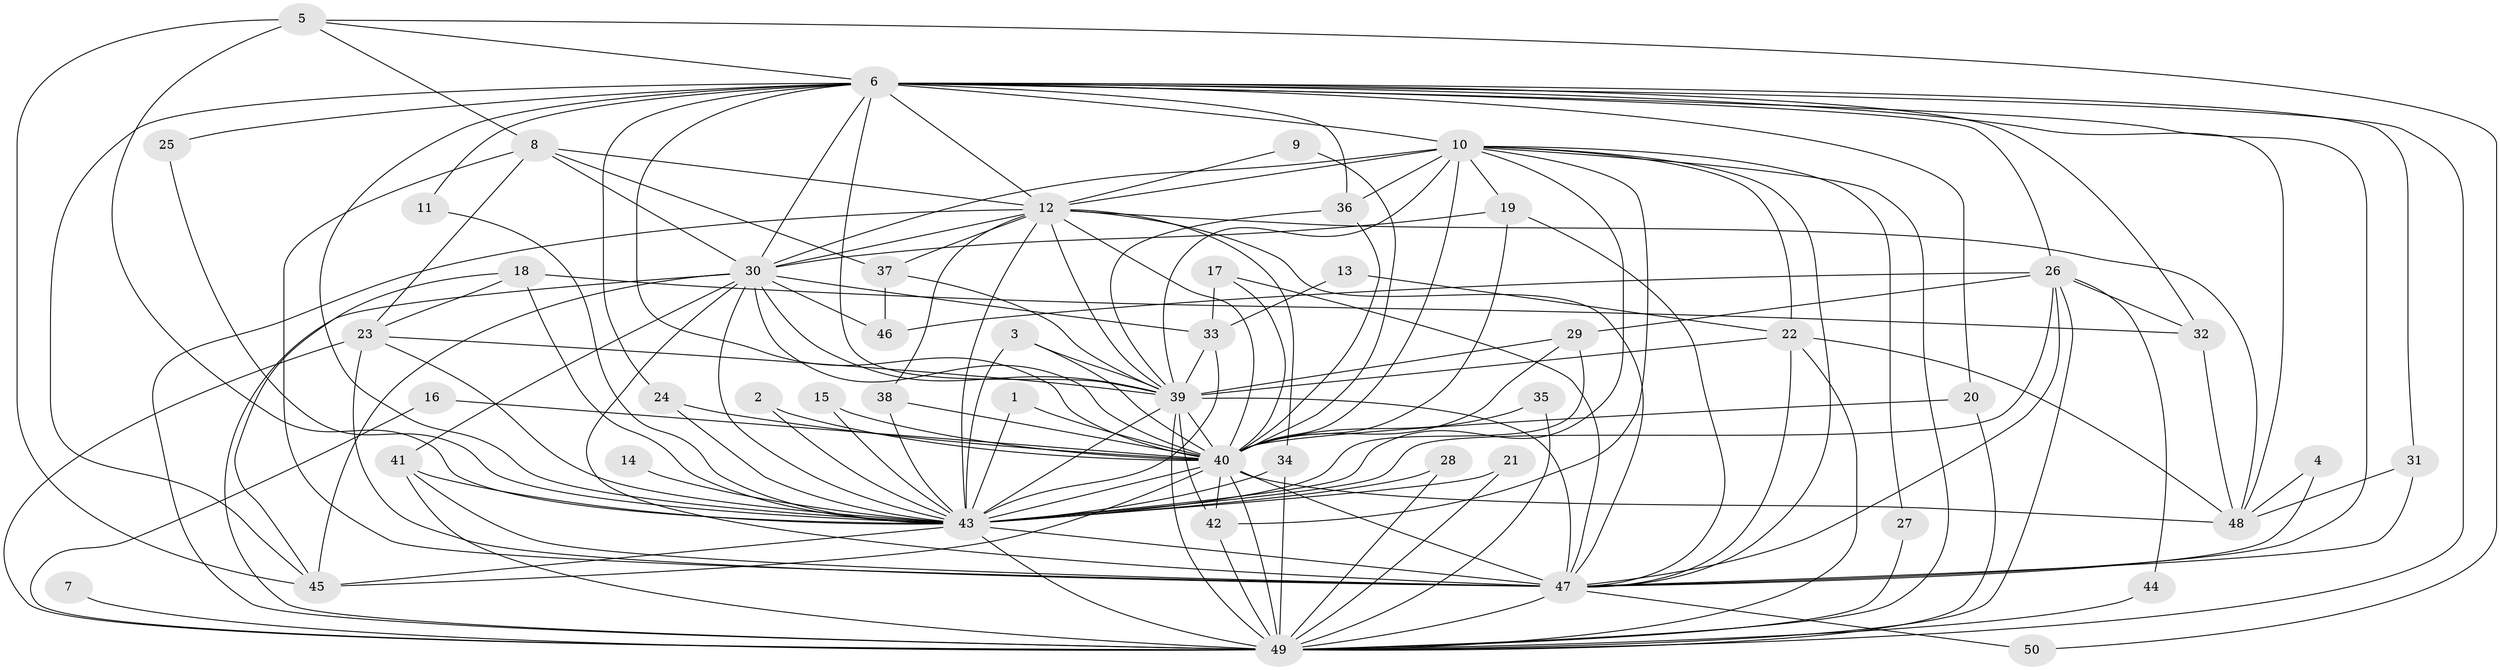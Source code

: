 // original degree distribution, {38: 0.008064516129032258, 23: 0.008064516129032258, 18: 0.008064516129032258, 22: 0.008064516129032258, 15: 0.008064516129032258, 21: 0.008064516129032258, 20: 0.008064516129032258, 27: 0.008064516129032258, 25: 0.008064516129032258, 31: 0.008064516129032258, 3: 0.23387096774193547, 4: 0.056451612903225805, 2: 0.5645161290322581, 5: 0.016129032258064516, 6: 0.03225806451612903, 8: 0.008064516129032258, 9: 0.008064516129032258}
// Generated by graph-tools (version 1.1) at 2025/36/03/04/25 23:36:31]
// undirected, 50 vertices, 153 edges
graph export_dot {
  node [color=gray90,style=filled];
  1;
  2;
  3;
  4;
  5;
  6;
  7;
  8;
  9;
  10;
  11;
  12;
  13;
  14;
  15;
  16;
  17;
  18;
  19;
  20;
  21;
  22;
  23;
  24;
  25;
  26;
  27;
  28;
  29;
  30;
  31;
  32;
  33;
  34;
  35;
  36;
  37;
  38;
  39;
  40;
  41;
  42;
  43;
  44;
  45;
  46;
  47;
  48;
  49;
  50;
  1 -- 40 [weight=1.0];
  1 -- 43 [weight=1.0];
  2 -- 40 [weight=1.0];
  2 -- 43 [weight=1.0];
  3 -- 39 [weight=1.0];
  3 -- 40 [weight=1.0];
  3 -- 43 [weight=1.0];
  4 -- 47 [weight=1.0];
  4 -- 48 [weight=1.0];
  5 -- 6 [weight=1.0];
  5 -- 8 [weight=1.0];
  5 -- 43 [weight=1.0];
  5 -- 45 [weight=2.0];
  5 -- 50 [weight=1.0];
  6 -- 10 [weight=1.0];
  6 -- 11 [weight=1.0];
  6 -- 12 [weight=1.0];
  6 -- 20 [weight=1.0];
  6 -- 24 [weight=1.0];
  6 -- 25 [weight=1.0];
  6 -- 26 [weight=1.0];
  6 -- 30 [weight=2.0];
  6 -- 31 [weight=1.0];
  6 -- 32 [weight=1.0];
  6 -- 36 [weight=1.0];
  6 -- 39 [weight=1.0];
  6 -- 40 [weight=2.0];
  6 -- 43 [weight=1.0];
  6 -- 45 [weight=1.0];
  6 -- 47 [weight=1.0];
  6 -- 48 [weight=1.0];
  6 -- 49 [weight=2.0];
  7 -- 49 [weight=1.0];
  8 -- 12 [weight=1.0];
  8 -- 23 [weight=1.0];
  8 -- 30 [weight=1.0];
  8 -- 37 [weight=1.0];
  8 -- 47 [weight=1.0];
  9 -- 12 [weight=1.0];
  9 -- 40 [weight=2.0];
  10 -- 12 [weight=1.0];
  10 -- 19 [weight=1.0];
  10 -- 22 [weight=1.0];
  10 -- 27 [weight=1.0];
  10 -- 30 [weight=1.0];
  10 -- 36 [weight=1.0];
  10 -- 39 [weight=1.0];
  10 -- 40 [weight=6.0];
  10 -- 42 [weight=1.0];
  10 -- 43 [weight=1.0];
  10 -- 47 [weight=1.0];
  10 -- 49 [weight=2.0];
  11 -- 43 [weight=1.0];
  12 -- 30 [weight=1.0];
  12 -- 34 [weight=1.0];
  12 -- 37 [weight=1.0];
  12 -- 38 [weight=1.0];
  12 -- 39 [weight=1.0];
  12 -- 40 [weight=2.0];
  12 -- 43 [weight=2.0];
  12 -- 47 [weight=1.0];
  12 -- 48 [weight=2.0];
  12 -- 49 [weight=2.0];
  13 -- 22 [weight=1.0];
  13 -- 33 [weight=1.0];
  14 -- 43 [weight=1.0];
  15 -- 40 [weight=1.0];
  15 -- 43 [weight=1.0];
  16 -- 40 [weight=1.0];
  16 -- 49 [weight=1.0];
  17 -- 33 [weight=1.0];
  17 -- 40 [weight=1.0];
  17 -- 47 [weight=1.0];
  18 -- 23 [weight=1.0];
  18 -- 32 [weight=1.0];
  18 -- 43 [weight=1.0];
  18 -- 45 [weight=1.0];
  19 -- 30 [weight=1.0];
  19 -- 40 [weight=1.0];
  19 -- 47 [weight=1.0];
  20 -- 40 [weight=1.0];
  20 -- 49 [weight=1.0];
  21 -- 43 [weight=1.0];
  21 -- 49 [weight=1.0];
  22 -- 39 [weight=1.0];
  22 -- 47 [weight=1.0];
  22 -- 48 [weight=1.0];
  22 -- 49 [weight=1.0];
  23 -- 39 [weight=1.0];
  23 -- 43 [weight=2.0];
  23 -- 47 [weight=1.0];
  23 -- 49 [weight=1.0];
  24 -- 40 [weight=1.0];
  24 -- 43 [weight=1.0];
  25 -- 43 [weight=1.0];
  26 -- 29 [weight=1.0];
  26 -- 32 [weight=1.0];
  26 -- 43 [weight=3.0];
  26 -- 44 [weight=1.0];
  26 -- 46 [weight=1.0];
  26 -- 47 [weight=1.0];
  26 -- 49 [weight=1.0];
  27 -- 49 [weight=1.0];
  28 -- 43 [weight=1.0];
  28 -- 49 [weight=1.0];
  29 -- 39 [weight=1.0];
  29 -- 40 [weight=1.0];
  29 -- 43 [weight=2.0];
  30 -- 33 [weight=2.0];
  30 -- 39 [weight=1.0];
  30 -- 40 [weight=4.0];
  30 -- 41 [weight=1.0];
  30 -- 43 [weight=2.0];
  30 -- 45 [weight=2.0];
  30 -- 46 [weight=2.0];
  30 -- 47 [weight=2.0];
  30 -- 49 [weight=3.0];
  31 -- 47 [weight=1.0];
  31 -- 48 [weight=1.0];
  32 -- 48 [weight=1.0];
  33 -- 39 [weight=1.0];
  33 -- 43 [weight=2.0];
  34 -- 43 [weight=1.0];
  34 -- 49 [weight=1.0];
  35 -- 40 [weight=1.0];
  35 -- 49 [weight=1.0];
  36 -- 39 [weight=1.0];
  36 -- 40 [weight=1.0];
  37 -- 39 [weight=2.0];
  37 -- 46 [weight=1.0];
  38 -- 40 [weight=2.0];
  38 -- 43 [weight=1.0];
  39 -- 40 [weight=4.0];
  39 -- 42 [weight=1.0];
  39 -- 43 [weight=1.0];
  39 -- 47 [weight=1.0];
  39 -- 49 [weight=2.0];
  40 -- 42 [weight=1.0];
  40 -- 43 [weight=2.0];
  40 -- 45 [weight=2.0];
  40 -- 47 [weight=2.0];
  40 -- 48 [weight=2.0];
  40 -- 49 [weight=2.0];
  41 -- 43 [weight=1.0];
  41 -- 47 [weight=2.0];
  41 -- 49 [weight=1.0];
  42 -- 49 [weight=1.0];
  43 -- 45 [weight=1.0];
  43 -- 47 [weight=2.0];
  43 -- 49 [weight=1.0];
  44 -- 49 [weight=1.0];
  47 -- 49 [weight=2.0];
  47 -- 50 [weight=1.0];
}
